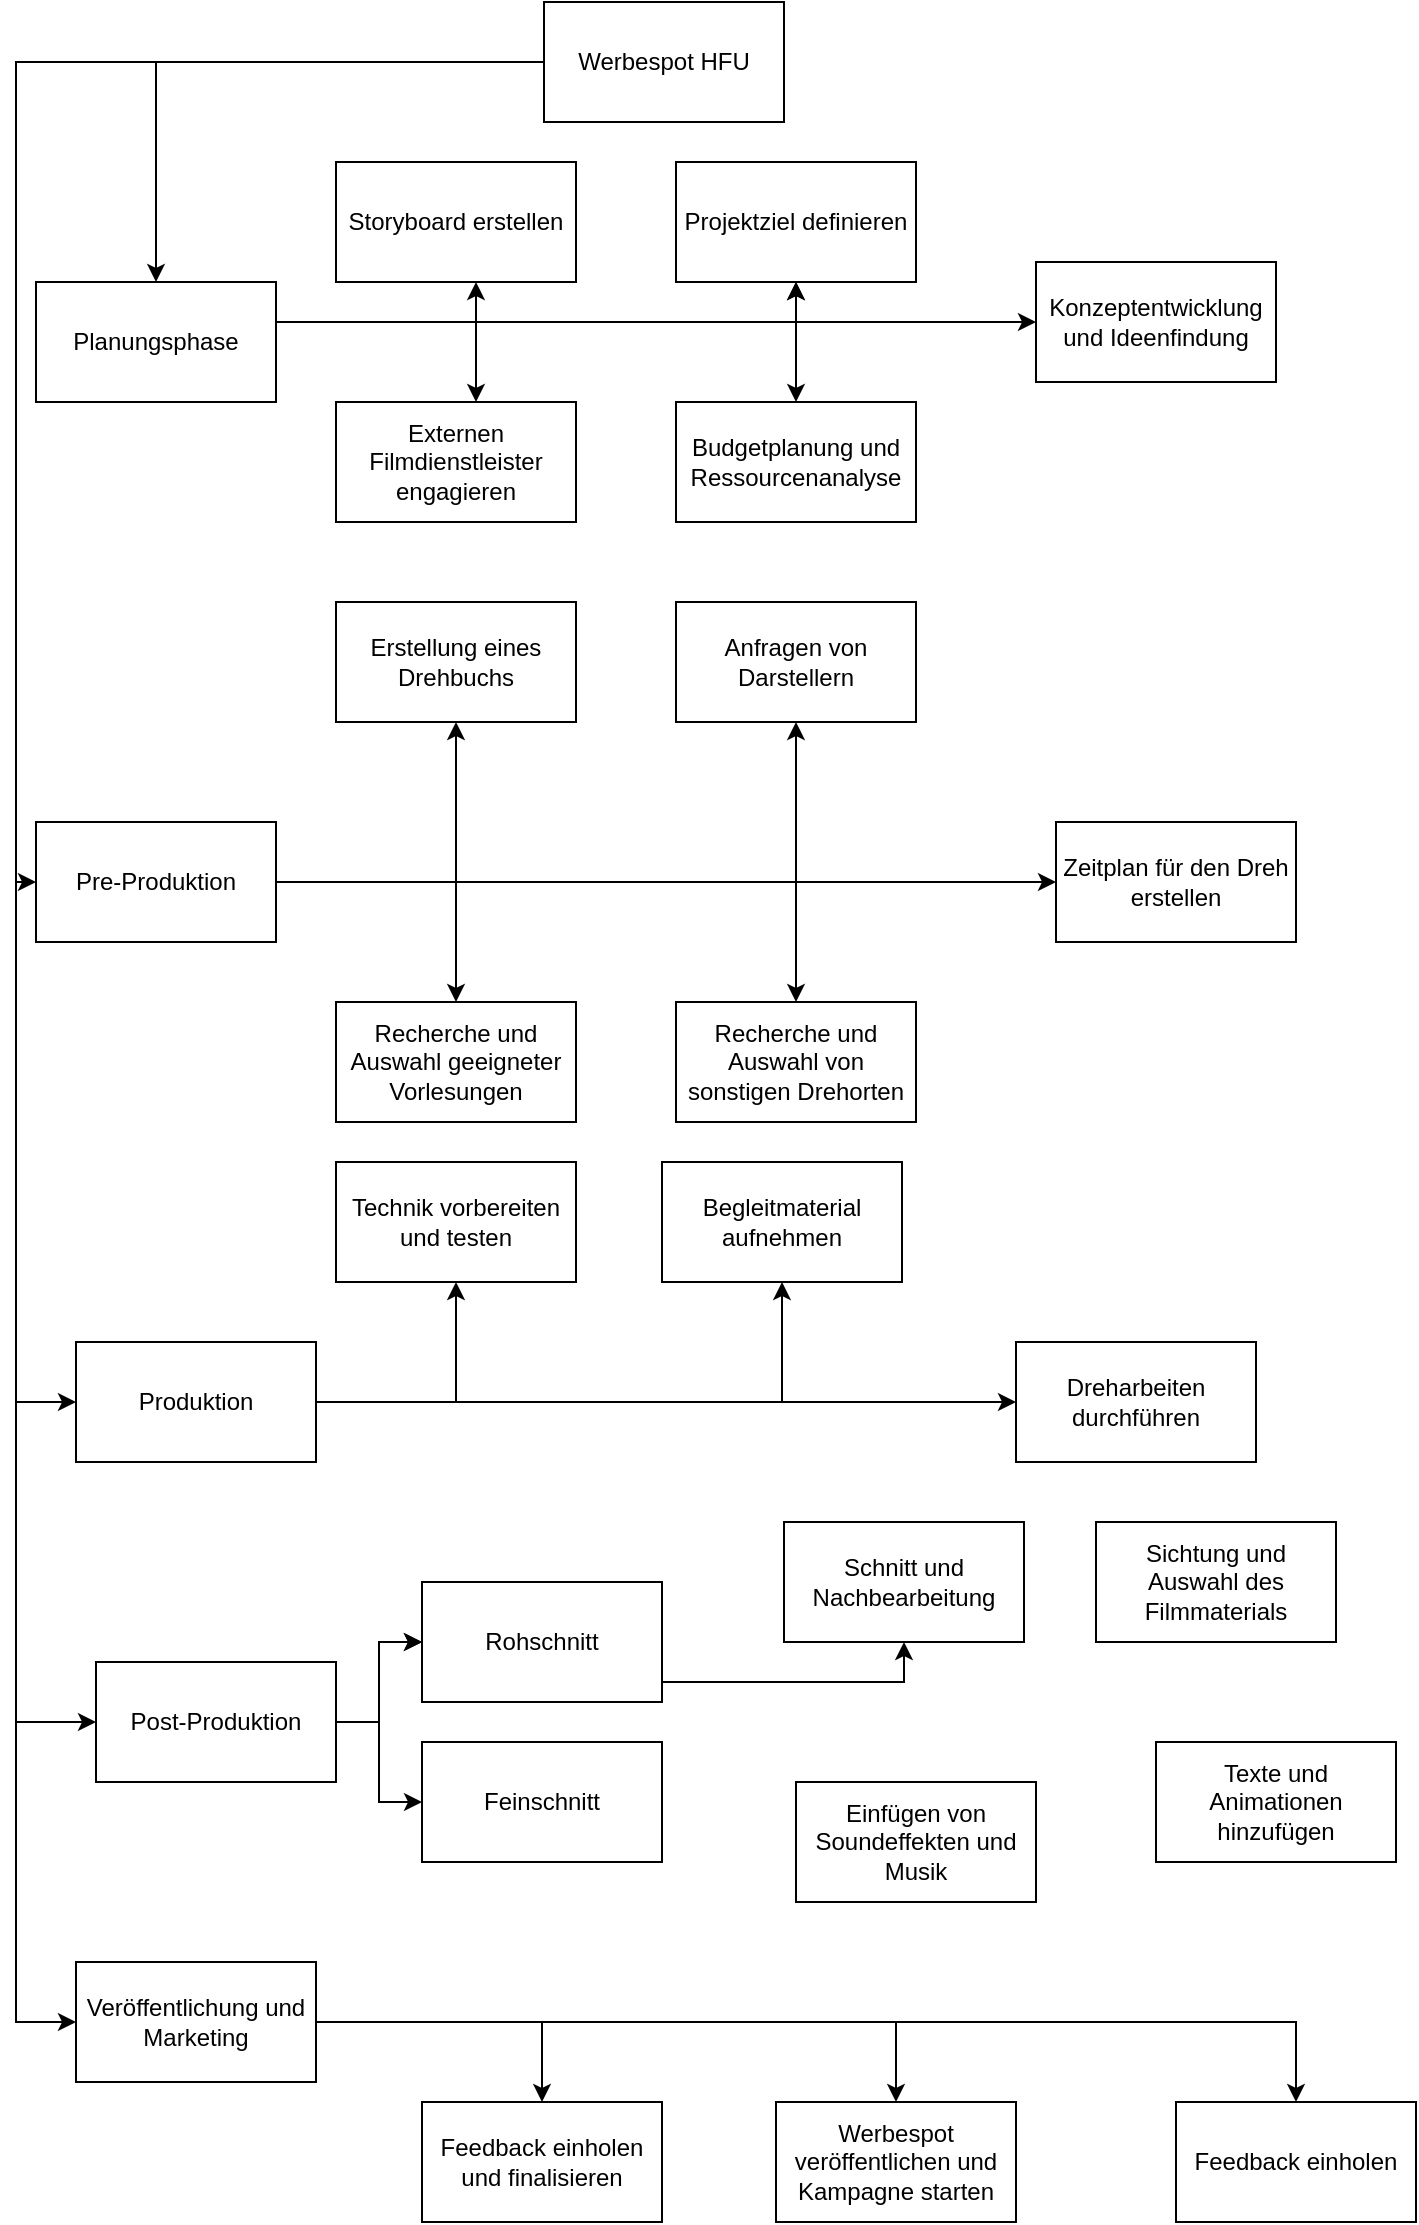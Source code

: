<mxfile version="25.0.1">
  <diagram name="Seite-1" id="-RkgGW7811Z0LGyBiH7x">
    <mxGraphModel dx="689" dy="698" grid="1" gridSize="10" guides="1" tooltips="1" connect="1" arrows="1" fold="1" page="1" pageScale="1" pageWidth="827" pageHeight="1169" math="0" shadow="0">
      <root>
        <mxCell id="0" />
        <mxCell id="1" parent="0" />
        <mxCell id="VMfmg8et39PvQThMeTDz-4" value="" style="edgeStyle=orthogonalEdgeStyle;rounded=0;orthogonalLoop=1;jettySize=auto;html=1;" edge="1" parent="1" source="VMfmg8et39PvQThMeTDz-1" target="VMfmg8et39PvQThMeTDz-3">
          <mxGeometry relative="1" as="geometry" />
        </mxCell>
        <mxCell id="VMfmg8et39PvQThMeTDz-6" value="" style="edgeStyle=orthogonalEdgeStyle;rounded=0;orthogonalLoop=1;jettySize=auto;html=1;" edge="1" parent="1" source="VMfmg8et39PvQThMeTDz-1" target="VMfmg8et39PvQThMeTDz-5">
          <mxGeometry relative="1" as="geometry">
            <Array as="points">
              <mxPoint x="30" y="70" />
              <mxPoint x="30" y="480" />
            </Array>
          </mxGeometry>
        </mxCell>
        <mxCell id="VMfmg8et39PvQThMeTDz-8" value="" style="edgeStyle=orthogonalEdgeStyle;rounded=0;orthogonalLoop=1;jettySize=auto;html=1;" edge="1" parent="1" source="VMfmg8et39PvQThMeTDz-1" target="VMfmg8et39PvQThMeTDz-7">
          <mxGeometry relative="1" as="geometry">
            <Array as="points">
              <mxPoint x="30" y="70" />
              <mxPoint x="30" y="740" />
            </Array>
          </mxGeometry>
        </mxCell>
        <mxCell id="VMfmg8et39PvQThMeTDz-10" value="" style="edgeStyle=orthogonalEdgeStyle;rounded=0;orthogonalLoop=1;jettySize=auto;html=1;" edge="1" parent="1" source="VMfmg8et39PvQThMeTDz-1" target="VMfmg8et39PvQThMeTDz-9">
          <mxGeometry relative="1" as="geometry">
            <Array as="points">
              <mxPoint x="30" y="70" />
              <mxPoint x="30" y="900" />
            </Array>
          </mxGeometry>
        </mxCell>
        <mxCell id="VMfmg8et39PvQThMeTDz-12" value="" style="edgeStyle=orthogonalEdgeStyle;rounded=0;orthogonalLoop=1;jettySize=auto;html=1;" edge="1" parent="1" source="VMfmg8et39PvQThMeTDz-1" target="VMfmg8et39PvQThMeTDz-11">
          <mxGeometry relative="1" as="geometry">
            <Array as="points">
              <mxPoint x="30" y="70" />
              <mxPoint x="30" y="1050" />
            </Array>
          </mxGeometry>
        </mxCell>
        <mxCell id="VMfmg8et39PvQThMeTDz-1" value="Werbespot HFU" style="rounded=0;whiteSpace=wrap;html=1;" vertex="1" parent="1">
          <mxGeometry x="294" y="40" width="120" height="60" as="geometry" />
        </mxCell>
        <mxCell id="VMfmg8et39PvQThMeTDz-15" value="" style="edgeStyle=orthogonalEdgeStyle;rounded=0;orthogonalLoop=1;jettySize=auto;html=1;" edge="1" parent="1" source="VMfmg8et39PvQThMeTDz-3" target="VMfmg8et39PvQThMeTDz-13">
          <mxGeometry relative="1" as="geometry">
            <Array as="points">
              <mxPoint x="420" y="200" />
            </Array>
          </mxGeometry>
        </mxCell>
        <mxCell id="VMfmg8et39PvQThMeTDz-16" value="" style="edgeStyle=orthogonalEdgeStyle;rounded=0;orthogonalLoop=1;jettySize=auto;html=1;" edge="1" parent="1" source="VMfmg8et39PvQThMeTDz-3" target="VMfmg8et39PvQThMeTDz-13">
          <mxGeometry relative="1" as="geometry">
            <Array as="points">
              <mxPoint x="420" y="200" />
            </Array>
          </mxGeometry>
        </mxCell>
        <mxCell id="VMfmg8et39PvQThMeTDz-18" value="" style="edgeStyle=orthogonalEdgeStyle;rounded=0;orthogonalLoop=1;jettySize=auto;html=1;" edge="1" parent="1" source="VMfmg8et39PvQThMeTDz-3" target="VMfmg8et39PvQThMeTDz-17">
          <mxGeometry relative="1" as="geometry">
            <Array as="points">
              <mxPoint x="420" y="200" />
            </Array>
          </mxGeometry>
        </mxCell>
        <mxCell id="VMfmg8et39PvQThMeTDz-20" value="" style="edgeStyle=orthogonalEdgeStyle;rounded=0;orthogonalLoop=1;jettySize=auto;html=1;" edge="1" parent="1" source="VMfmg8et39PvQThMeTDz-3" target="VMfmg8et39PvQThMeTDz-19">
          <mxGeometry relative="1" as="geometry">
            <Array as="points">
              <mxPoint x="260" y="200" />
            </Array>
          </mxGeometry>
        </mxCell>
        <mxCell id="VMfmg8et39PvQThMeTDz-22" value="" style="edgeStyle=orthogonalEdgeStyle;rounded=0;orthogonalLoop=1;jettySize=auto;html=1;" edge="1" parent="1" source="VMfmg8et39PvQThMeTDz-3" target="VMfmg8et39PvQThMeTDz-21">
          <mxGeometry relative="1" as="geometry">
            <Array as="points">
              <mxPoint x="260" y="200" />
              <mxPoint x="260" y="200" />
            </Array>
          </mxGeometry>
        </mxCell>
        <mxCell id="VMfmg8et39PvQThMeTDz-24" value="" style="edgeStyle=orthogonalEdgeStyle;rounded=0;orthogonalLoop=1;jettySize=auto;html=1;" edge="1" parent="1" source="VMfmg8et39PvQThMeTDz-3" target="VMfmg8et39PvQThMeTDz-23">
          <mxGeometry relative="1" as="geometry">
            <Array as="points">
              <mxPoint x="260" y="200" />
            </Array>
          </mxGeometry>
        </mxCell>
        <mxCell id="VMfmg8et39PvQThMeTDz-3" value="Planungsphase" style="whiteSpace=wrap;html=1;rounded=0;" vertex="1" parent="1">
          <mxGeometry x="40" y="180" width="120" height="60" as="geometry" />
        </mxCell>
        <mxCell id="VMfmg8et39PvQThMeTDz-26" value="" style="edgeStyle=orthogonalEdgeStyle;rounded=0;orthogonalLoop=1;jettySize=auto;html=1;" edge="1" parent="1" source="VMfmg8et39PvQThMeTDz-5" target="VMfmg8et39PvQThMeTDz-25">
          <mxGeometry relative="1" as="geometry">
            <Array as="points">
              <mxPoint x="250" y="480" />
            </Array>
          </mxGeometry>
        </mxCell>
        <mxCell id="VMfmg8et39PvQThMeTDz-29" value="" style="edgeStyle=orthogonalEdgeStyle;rounded=0;orthogonalLoop=1;jettySize=auto;html=1;" edge="1" parent="1" source="VMfmg8et39PvQThMeTDz-5" target="VMfmg8et39PvQThMeTDz-28">
          <mxGeometry relative="1" as="geometry" />
        </mxCell>
        <mxCell id="VMfmg8et39PvQThMeTDz-31" value="" style="edgeStyle=orthogonalEdgeStyle;rounded=0;orthogonalLoop=1;jettySize=auto;html=1;" edge="1" parent="1" source="VMfmg8et39PvQThMeTDz-5" target="VMfmg8et39PvQThMeTDz-30">
          <mxGeometry relative="1" as="geometry" />
        </mxCell>
        <mxCell id="VMfmg8et39PvQThMeTDz-33" value="" style="edgeStyle=orthogonalEdgeStyle;rounded=0;orthogonalLoop=1;jettySize=auto;html=1;" edge="1" parent="1" source="VMfmg8et39PvQThMeTDz-5" target="VMfmg8et39PvQThMeTDz-32">
          <mxGeometry relative="1" as="geometry" />
        </mxCell>
        <mxCell id="VMfmg8et39PvQThMeTDz-35" value="" style="edgeStyle=orthogonalEdgeStyle;rounded=0;orthogonalLoop=1;jettySize=auto;html=1;" edge="1" parent="1" source="VMfmg8et39PvQThMeTDz-5" target="VMfmg8et39PvQThMeTDz-34">
          <mxGeometry relative="1" as="geometry" />
        </mxCell>
        <mxCell id="VMfmg8et39PvQThMeTDz-5" value="Pre-Produktion" style="rounded=0;whiteSpace=wrap;html=1;" vertex="1" parent="1">
          <mxGeometry x="40" y="450" width="120" height="60" as="geometry" />
        </mxCell>
        <mxCell id="VMfmg8et39PvQThMeTDz-37" value="" style="edgeStyle=orthogonalEdgeStyle;rounded=0;orthogonalLoop=1;jettySize=auto;html=1;" edge="1" parent="1" source="VMfmg8et39PvQThMeTDz-7" target="VMfmg8et39PvQThMeTDz-36">
          <mxGeometry relative="1" as="geometry" />
        </mxCell>
        <mxCell id="VMfmg8et39PvQThMeTDz-39" value="" style="edgeStyle=orthogonalEdgeStyle;rounded=0;orthogonalLoop=1;jettySize=auto;html=1;" edge="1" parent="1" source="VMfmg8et39PvQThMeTDz-7" target="VMfmg8et39PvQThMeTDz-38">
          <mxGeometry relative="1" as="geometry" />
        </mxCell>
        <mxCell id="VMfmg8et39PvQThMeTDz-41" value="" style="edgeStyle=orthogonalEdgeStyle;rounded=0;orthogonalLoop=1;jettySize=auto;html=1;" edge="1" parent="1" source="VMfmg8et39PvQThMeTDz-7" target="VMfmg8et39PvQThMeTDz-40">
          <mxGeometry relative="1" as="geometry" />
        </mxCell>
        <mxCell id="VMfmg8et39PvQThMeTDz-7" value="Produktion" style="whiteSpace=wrap;html=1;rounded=0;" vertex="1" parent="1">
          <mxGeometry x="60" y="710" width="120" height="60" as="geometry" />
        </mxCell>
        <mxCell id="VMfmg8et39PvQThMeTDz-49" value="" style="edgeStyle=orthogonalEdgeStyle;rounded=0;orthogonalLoop=1;jettySize=auto;html=1;" edge="1" parent="1" source="VMfmg8et39PvQThMeTDz-9" target="VMfmg8et39PvQThMeTDz-48">
          <mxGeometry relative="1" as="geometry" />
        </mxCell>
        <mxCell id="VMfmg8et39PvQThMeTDz-50" value="" style="edgeStyle=orthogonalEdgeStyle;rounded=0;orthogonalLoop=1;jettySize=auto;html=1;" edge="1" parent="1" source="VMfmg8et39PvQThMeTDz-9" target="VMfmg8et39PvQThMeTDz-48">
          <mxGeometry relative="1" as="geometry" />
        </mxCell>
        <mxCell id="VMfmg8et39PvQThMeTDz-52" value="" style="edgeStyle=orthogonalEdgeStyle;rounded=0;orthogonalLoop=1;jettySize=auto;html=1;" edge="1" parent="1" source="VMfmg8et39PvQThMeTDz-9" target="VMfmg8et39PvQThMeTDz-51">
          <mxGeometry relative="1" as="geometry" />
        </mxCell>
        <mxCell id="VMfmg8et39PvQThMeTDz-9" value="Post-Produktion" style="rounded=0;whiteSpace=wrap;html=1;" vertex="1" parent="1">
          <mxGeometry x="70" y="870" width="120" height="60" as="geometry" />
        </mxCell>
        <mxCell id="VMfmg8et39PvQThMeTDz-58" value="" style="edgeStyle=orthogonalEdgeStyle;rounded=0;orthogonalLoop=1;jettySize=auto;html=1;" edge="1" parent="1" source="VMfmg8et39PvQThMeTDz-11" target="VMfmg8et39PvQThMeTDz-57">
          <mxGeometry relative="1" as="geometry" />
        </mxCell>
        <mxCell id="VMfmg8et39PvQThMeTDz-60" value="" style="edgeStyle=orthogonalEdgeStyle;rounded=0;orthogonalLoop=1;jettySize=auto;html=1;" edge="1" parent="1" source="VMfmg8et39PvQThMeTDz-11" target="VMfmg8et39PvQThMeTDz-59">
          <mxGeometry relative="1" as="geometry" />
        </mxCell>
        <mxCell id="VMfmg8et39PvQThMeTDz-62" value="" style="edgeStyle=orthogonalEdgeStyle;rounded=0;orthogonalLoop=1;jettySize=auto;html=1;" edge="1" parent="1" source="VMfmg8et39PvQThMeTDz-11" target="VMfmg8et39PvQThMeTDz-61">
          <mxGeometry relative="1" as="geometry" />
        </mxCell>
        <mxCell id="VMfmg8et39PvQThMeTDz-11" value="Veröffentlichung und Marketing" style="rounded=0;whiteSpace=wrap;html=1;" vertex="1" parent="1">
          <mxGeometry x="60" y="1020" width="120" height="60" as="geometry" />
        </mxCell>
        <mxCell id="VMfmg8et39PvQThMeTDz-13" value="Projektziel definieren" style="whiteSpace=wrap;html=1;rounded=0;" vertex="1" parent="1">
          <mxGeometry x="360" y="120" width="120" height="60" as="geometry" />
        </mxCell>
        <mxCell id="VMfmg8et39PvQThMeTDz-17" value="Budgetplanung und Ressourcenanalyse" style="whiteSpace=wrap;html=1;rounded=0;" vertex="1" parent="1">
          <mxGeometry x="360" y="240" width="120" height="60" as="geometry" />
        </mxCell>
        <mxCell id="VMfmg8et39PvQThMeTDz-19" value="Externen Filmdienstleister engagieren" style="whiteSpace=wrap;html=1;rounded=0;" vertex="1" parent="1">
          <mxGeometry x="190" y="240" width="120" height="60" as="geometry" />
        </mxCell>
        <mxCell id="VMfmg8et39PvQThMeTDz-21" value="Konzeptentwicklung und Ideenfindung" style="whiteSpace=wrap;html=1;rounded=0;" vertex="1" parent="1">
          <mxGeometry x="540" y="170" width="120" height="60" as="geometry" />
        </mxCell>
        <mxCell id="VMfmg8et39PvQThMeTDz-23" value="Storyboard erstellen" style="whiteSpace=wrap;html=1;rounded=0;" vertex="1" parent="1">
          <mxGeometry x="190" y="120" width="120" height="60" as="geometry" />
        </mxCell>
        <mxCell id="VMfmg8et39PvQThMeTDz-25" value="Erstellung eines Drehbuchs" style="whiteSpace=wrap;html=1;rounded=0;" vertex="1" parent="1">
          <mxGeometry x="190" y="340" width="120" height="60" as="geometry" />
        </mxCell>
        <mxCell id="VMfmg8et39PvQThMeTDz-28" value="Recherche und Auswahl geeigneter Vorlesungen" style="whiteSpace=wrap;html=1;rounded=0;" vertex="1" parent="1">
          <mxGeometry x="190" y="540" width="120" height="60" as="geometry" />
        </mxCell>
        <mxCell id="VMfmg8et39PvQThMeTDz-30" value="Anfragen von Darstellern" style="whiteSpace=wrap;html=1;rounded=0;" vertex="1" parent="1">
          <mxGeometry x="360" y="340" width="120" height="60" as="geometry" />
        </mxCell>
        <mxCell id="VMfmg8et39PvQThMeTDz-32" value="Recherche und Auswahl von sonstigen Drehorten" style="whiteSpace=wrap;html=1;rounded=0;" vertex="1" parent="1">
          <mxGeometry x="360" y="540" width="120" height="60" as="geometry" />
        </mxCell>
        <mxCell id="VMfmg8et39PvQThMeTDz-34" value="Zeitplan für den Dreh erstellen" style="whiteSpace=wrap;html=1;rounded=0;" vertex="1" parent="1">
          <mxGeometry x="550" y="450" width="120" height="60" as="geometry" />
        </mxCell>
        <mxCell id="VMfmg8et39PvQThMeTDz-36" value="Technik vorbereiten und testen" style="whiteSpace=wrap;html=1;rounded=0;" vertex="1" parent="1">
          <mxGeometry x="190" y="620" width="120" height="60" as="geometry" />
        </mxCell>
        <mxCell id="VMfmg8et39PvQThMeTDz-38" value="Dreharbeiten durchführen" style="whiteSpace=wrap;html=1;rounded=0;" vertex="1" parent="1">
          <mxGeometry x="530" y="710" width="120" height="60" as="geometry" />
        </mxCell>
        <mxCell id="VMfmg8et39PvQThMeTDz-40" value="Begleitmaterial aufnehmen" style="whiteSpace=wrap;html=1;rounded=0;" vertex="1" parent="1">
          <mxGeometry x="353" y="620" width="120" height="60" as="geometry" />
        </mxCell>
        <mxCell id="VMfmg8et39PvQThMeTDz-42" value="Sichtung und Auswahl des Filmmaterials" style="rounded=0;whiteSpace=wrap;html=1;" vertex="1" parent="1">
          <mxGeometry x="570" y="800" width="120" height="60" as="geometry" />
        </mxCell>
        <mxCell id="VMfmg8et39PvQThMeTDz-44" value="Schnitt und Nachbearbeitung" style="whiteSpace=wrap;html=1;rounded=0;" vertex="1" parent="1">
          <mxGeometry x="414" y="800" width="120" height="60" as="geometry" />
        </mxCell>
        <mxCell id="VMfmg8et39PvQThMeTDz-46" value="Einfügen von Soundeffekten und Musik" style="whiteSpace=wrap;html=1;rounded=0;" vertex="1" parent="1">
          <mxGeometry x="420" y="930" width="120" height="60" as="geometry" />
        </mxCell>
        <mxCell id="VMfmg8et39PvQThMeTDz-56" style="edgeStyle=orthogonalEdgeStyle;rounded=0;orthogonalLoop=1;jettySize=auto;html=1;exitX=1;exitY=0.5;exitDx=0;exitDy=0;entryX=0.5;entryY=1;entryDx=0;entryDy=0;" edge="1" parent="1" source="VMfmg8et39PvQThMeTDz-48" target="VMfmg8et39PvQThMeTDz-44">
          <mxGeometry relative="1" as="geometry">
            <Array as="points">
              <mxPoint x="353" y="880" />
              <mxPoint x="474" y="880" />
            </Array>
          </mxGeometry>
        </mxCell>
        <mxCell id="VMfmg8et39PvQThMeTDz-48" value="Rohschnitt" style="whiteSpace=wrap;html=1;rounded=0;" vertex="1" parent="1">
          <mxGeometry x="233" y="830" width="120" height="60" as="geometry" />
        </mxCell>
        <mxCell id="VMfmg8et39PvQThMeTDz-51" value="Feinschnitt" style="whiteSpace=wrap;html=1;rounded=0;" vertex="1" parent="1">
          <mxGeometry x="233" y="910" width="120" height="60" as="geometry" />
        </mxCell>
        <mxCell id="VMfmg8et39PvQThMeTDz-54" value="Texte und Animationen hinzufügen" style="whiteSpace=wrap;html=1;rounded=0;" vertex="1" parent="1">
          <mxGeometry x="600" y="910" width="120" height="60" as="geometry" />
        </mxCell>
        <mxCell id="VMfmg8et39PvQThMeTDz-57" value="Feedback einholen und finalisieren" style="whiteSpace=wrap;html=1;rounded=0;" vertex="1" parent="1">
          <mxGeometry x="233" y="1090" width="120" height="60" as="geometry" />
        </mxCell>
        <mxCell id="VMfmg8et39PvQThMeTDz-59" value="Werbespot veröffentlichen und Kampagne starten" style="whiteSpace=wrap;html=1;rounded=0;" vertex="1" parent="1">
          <mxGeometry x="410" y="1090" width="120" height="60" as="geometry" />
        </mxCell>
        <mxCell id="VMfmg8et39PvQThMeTDz-61" value="Feedback einholen" style="whiteSpace=wrap;html=1;rounded=0;" vertex="1" parent="1">
          <mxGeometry x="610" y="1090" width="120" height="60" as="geometry" />
        </mxCell>
      </root>
    </mxGraphModel>
  </diagram>
</mxfile>
